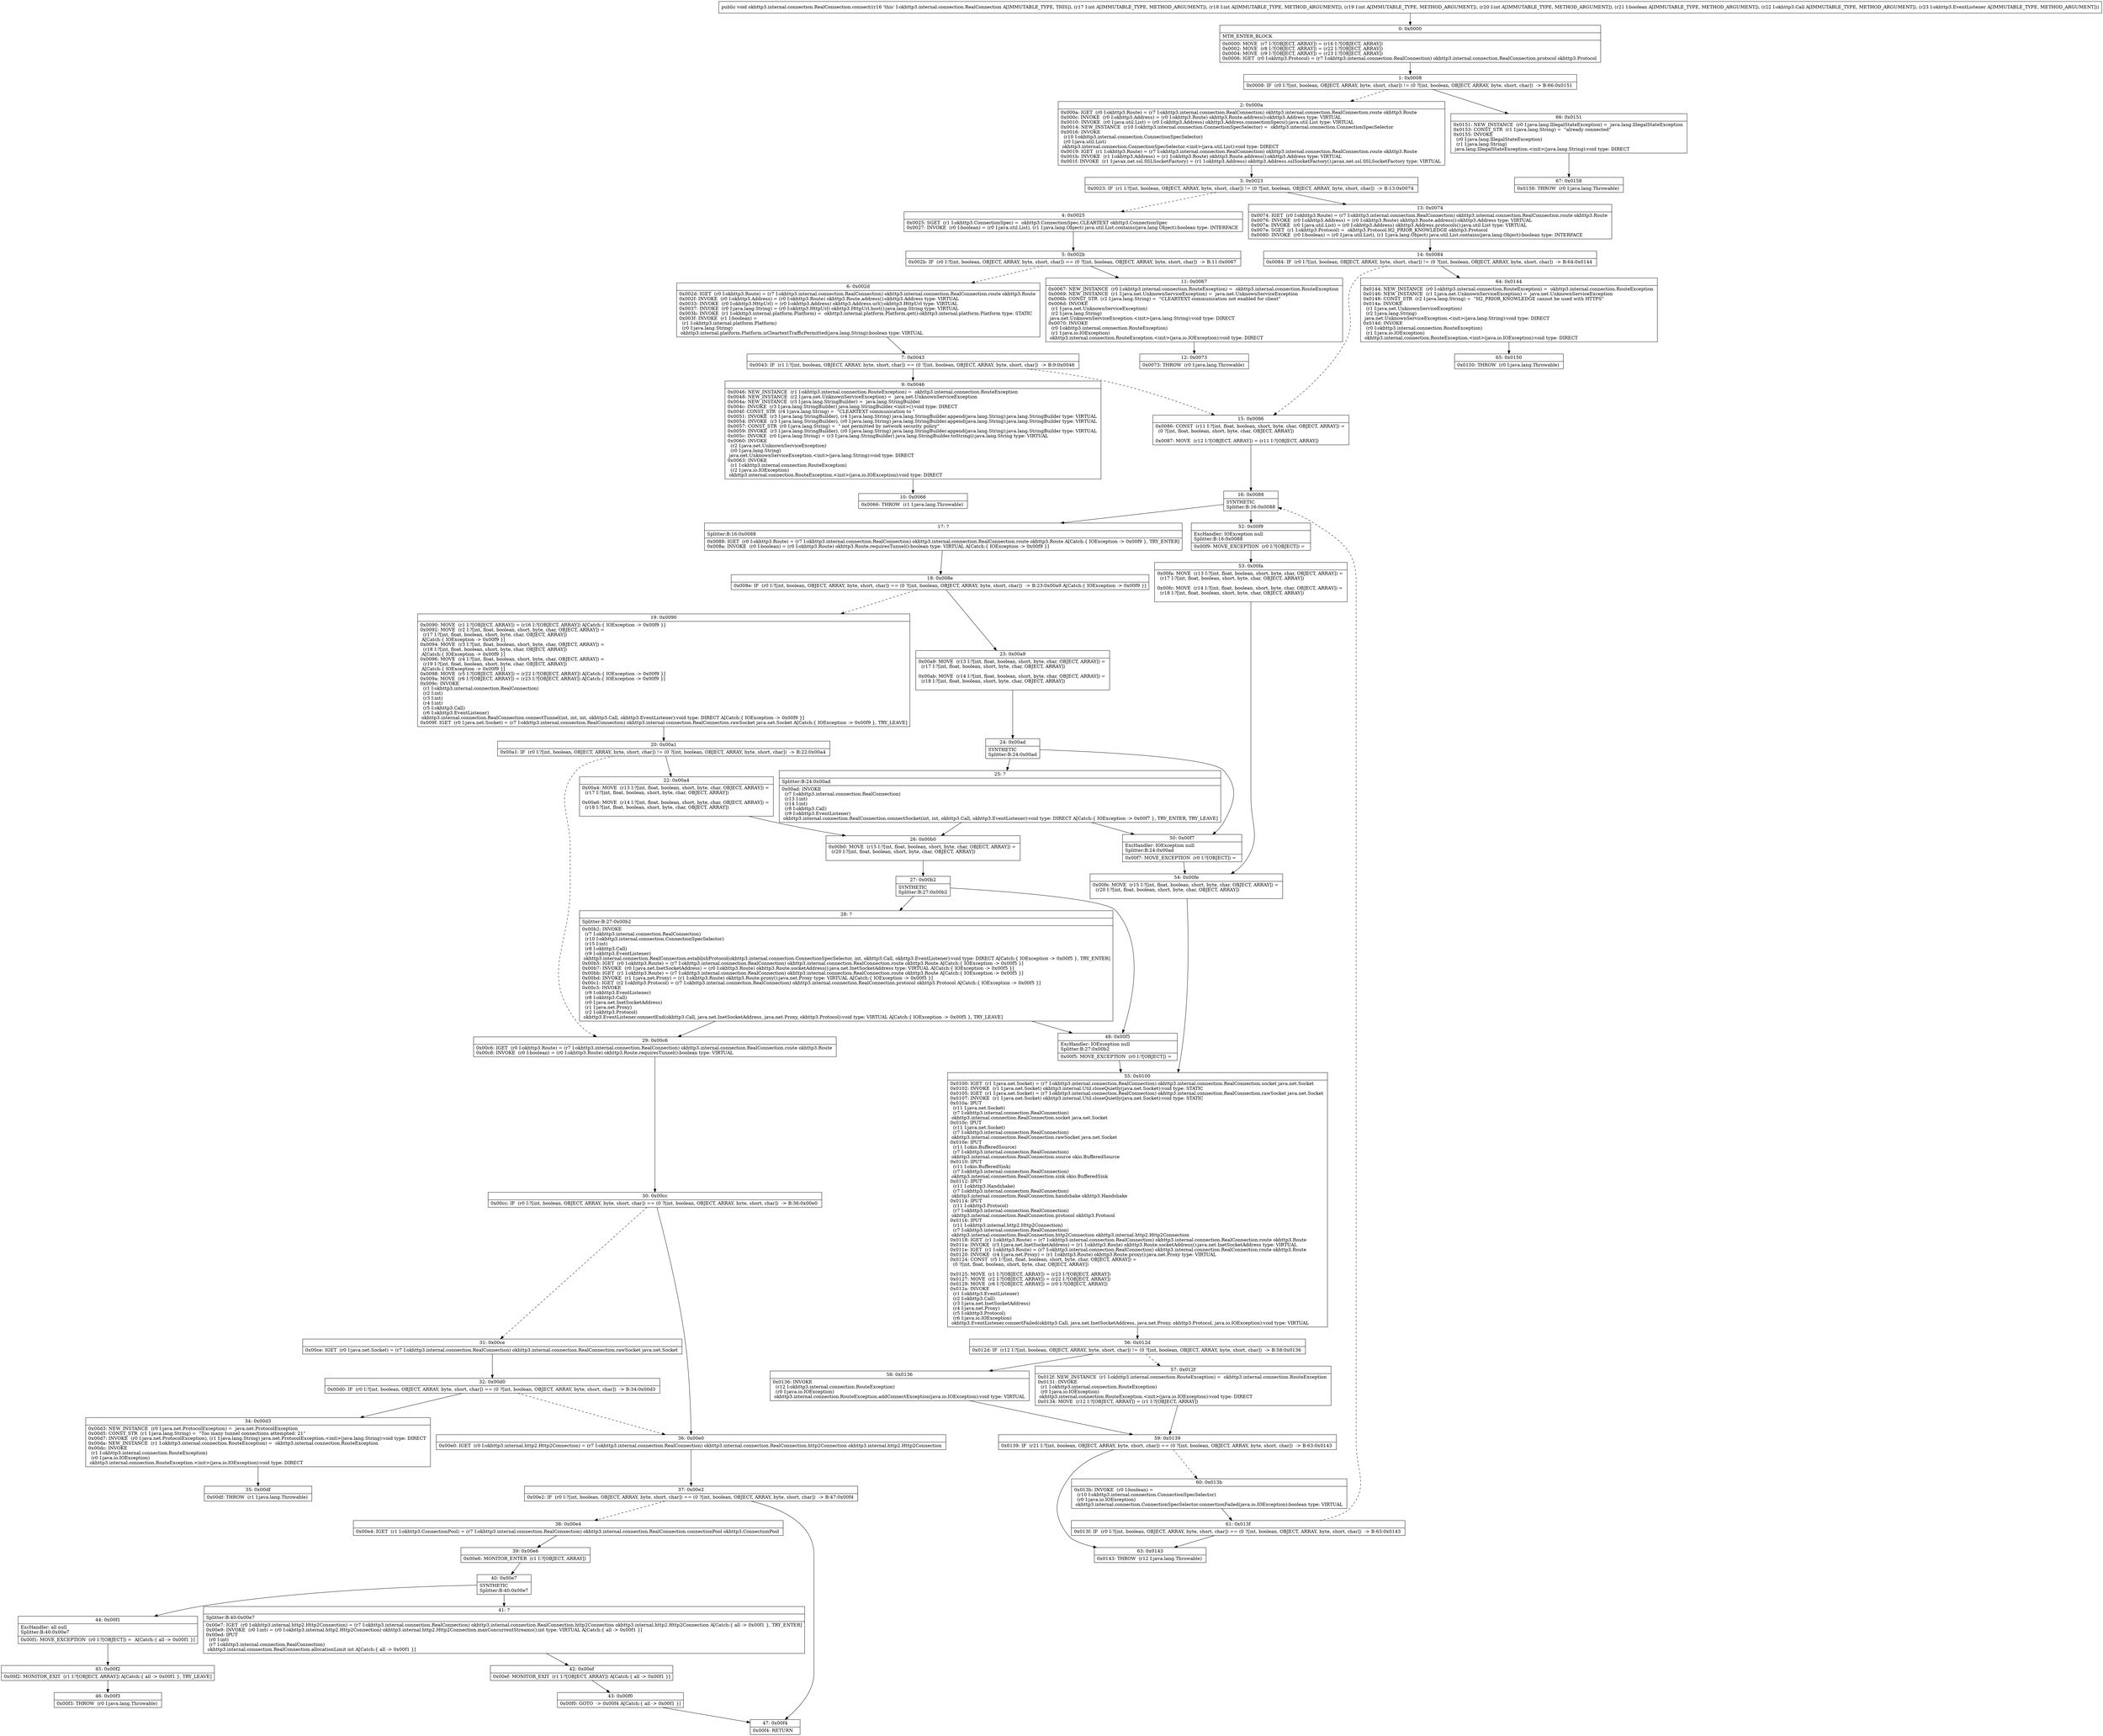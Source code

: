 digraph "CFG forokhttp3.internal.connection.RealConnection.connect(IIIIZLokhttp3\/Call;Lokhttp3\/EventListener;)V" {
Node_0 [shape=record,label="{0\:\ 0x0000|MTH_ENTER_BLOCK\l|0x0000: MOVE  (r7 I:?[OBJECT, ARRAY]) = (r16 I:?[OBJECT, ARRAY]) \l0x0002: MOVE  (r8 I:?[OBJECT, ARRAY]) = (r22 I:?[OBJECT, ARRAY]) \l0x0004: MOVE  (r9 I:?[OBJECT, ARRAY]) = (r23 I:?[OBJECT, ARRAY]) \l0x0006: IGET  (r0 I:okhttp3.Protocol) = (r7 I:okhttp3.internal.connection.RealConnection) okhttp3.internal.connection.RealConnection.protocol okhttp3.Protocol \l}"];
Node_1 [shape=record,label="{1\:\ 0x0008|0x0008: IF  (r0 I:?[int, boolean, OBJECT, ARRAY, byte, short, char]) != (0 ?[int, boolean, OBJECT, ARRAY, byte, short, char])  \-\> B:66:0x0151 \l}"];
Node_2 [shape=record,label="{2\:\ 0x000a|0x000a: IGET  (r0 I:okhttp3.Route) = (r7 I:okhttp3.internal.connection.RealConnection) okhttp3.internal.connection.RealConnection.route okhttp3.Route \l0x000c: INVOKE  (r0 I:okhttp3.Address) = (r0 I:okhttp3.Route) okhttp3.Route.address():okhttp3.Address type: VIRTUAL \l0x0010: INVOKE  (r0 I:java.util.List) = (r0 I:okhttp3.Address) okhttp3.Address.connectionSpecs():java.util.List type: VIRTUAL \l0x0014: NEW_INSTANCE  (r10 I:okhttp3.internal.connection.ConnectionSpecSelector) =  okhttp3.internal.connection.ConnectionSpecSelector \l0x0016: INVOKE  \l  (r10 I:okhttp3.internal.connection.ConnectionSpecSelector)\l  (r0 I:java.util.List)\l okhttp3.internal.connection.ConnectionSpecSelector.\<init\>(java.util.List):void type: DIRECT \l0x0019: IGET  (r1 I:okhttp3.Route) = (r7 I:okhttp3.internal.connection.RealConnection) okhttp3.internal.connection.RealConnection.route okhttp3.Route \l0x001b: INVOKE  (r1 I:okhttp3.Address) = (r1 I:okhttp3.Route) okhttp3.Route.address():okhttp3.Address type: VIRTUAL \l0x001f: INVOKE  (r1 I:javax.net.ssl.SSLSocketFactory) = (r1 I:okhttp3.Address) okhttp3.Address.sslSocketFactory():javax.net.ssl.SSLSocketFactory type: VIRTUAL \l}"];
Node_3 [shape=record,label="{3\:\ 0x0023|0x0023: IF  (r1 I:?[int, boolean, OBJECT, ARRAY, byte, short, char]) != (0 ?[int, boolean, OBJECT, ARRAY, byte, short, char])  \-\> B:13:0x0074 \l}"];
Node_4 [shape=record,label="{4\:\ 0x0025|0x0025: SGET  (r1 I:okhttp3.ConnectionSpec) =  okhttp3.ConnectionSpec.CLEARTEXT okhttp3.ConnectionSpec \l0x0027: INVOKE  (r0 I:boolean) = (r0 I:java.util.List), (r1 I:java.lang.Object) java.util.List.contains(java.lang.Object):boolean type: INTERFACE \l}"];
Node_5 [shape=record,label="{5\:\ 0x002b|0x002b: IF  (r0 I:?[int, boolean, OBJECT, ARRAY, byte, short, char]) == (0 ?[int, boolean, OBJECT, ARRAY, byte, short, char])  \-\> B:11:0x0067 \l}"];
Node_6 [shape=record,label="{6\:\ 0x002d|0x002d: IGET  (r0 I:okhttp3.Route) = (r7 I:okhttp3.internal.connection.RealConnection) okhttp3.internal.connection.RealConnection.route okhttp3.Route \l0x002f: INVOKE  (r0 I:okhttp3.Address) = (r0 I:okhttp3.Route) okhttp3.Route.address():okhttp3.Address type: VIRTUAL \l0x0033: INVOKE  (r0 I:okhttp3.HttpUrl) = (r0 I:okhttp3.Address) okhttp3.Address.url():okhttp3.HttpUrl type: VIRTUAL \l0x0037: INVOKE  (r0 I:java.lang.String) = (r0 I:okhttp3.HttpUrl) okhttp3.HttpUrl.host():java.lang.String type: VIRTUAL \l0x003b: INVOKE  (r1 I:okhttp3.internal.platform.Platform) =  okhttp3.internal.platform.Platform.get():okhttp3.internal.platform.Platform type: STATIC \l0x003f: INVOKE  (r1 I:boolean) = \l  (r1 I:okhttp3.internal.platform.Platform)\l  (r0 I:java.lang.String)\l okhttp3.internal.platform.Platform.isCleartextTrafficPermitted(java.lang.String):boolean type: VIRTUAL \l}"];
Node_7 [shape=record,label="{7\:\ 0x0043|0x0043: IF  (r1 I:?[int, boolean, OBJECT, ARRAY, byte, short, char]) == (0 ?[int, boolean, OBJECT, ARRAY, byte, short, char])  \-\> B:9:0x0046 \l}"];
Node_9 [shape=record,label="{9\:\ 0x0046|0x0046: NEW_INSTANCE  (r1 I:okhttp3.internal.connection.RouteException) =  okhttp3.internal.connection.RouteException \l0x0048: NEW_INSTANCE  (r2 I:java.net.UnknownServiceException) =  java.net.UnknownServiceException \l0x004a: NEW_INSTANCE  (r3 I:java.lang.StringBuilder) =  java.lang.StringBuilder \l0x004c: INVOKE  (r3 I:java.lang.StringBuilder) java.lang.StringBuilder.\<init\>():void type: DIRECT \l0x004f: CONST_STR  (r4 I:java.lang.String) =  \"CLEARTEXT communication to \" \l0x0051: INVOKE  (r3 I:java.lang.StringBuilder), (r4 I:java.lang.String) java.lang.StringBuilder.append(java.lang.String):java.lang.StringBuilder type: VIRTUAL \l0x0054: INVOKE  (r3 I:java.lang.StringBuilder), (r0 I:java.lang.String) java.lang.StringBuilder.append(java.lang.String):java.lang.StringBuilder type: VIRTUAL \l0x0057: CONST_STR  (r0 I:java.lang.String) =  \" not permitted by network security policy\" \l0x0059: INVOKE  (r3 I:java.lang.StringBuilder), (r0 I:java.lang.String) java.lang.StringBuilder.append(java.lang.String):java.lang.StringBuilder type: VIRTUAL \l0x005c: INVOKE  (r0 I:java.lang.String) = (r3 I:java.lang.StringBuilder) java.lang.StringBuilder.toString():java.lang.String type: VIRTUAL \l0x0060: INVOKE  \l  (r2 I:java.net.UnknownServiceException)\l  (r0 I:java.lang.String)\l java.net.UnknownServiceException.\<init\>(java.lang.String):void type: DIRECT \l0x0063: INVOKE  \l  (r1 I:okhttp3.internal.connection.RouteException)\l  (r2 I:java.io.IOException)\l okhttp3.internal.connection.RouteException.\<init\>(java.io.IOException):void type: DIRECT \l}"];
Node_10 [shape=record,label="{10\:\ 0x0066|0x0066: THROW  (r1 I:java.lang.Throwable) \l}"];
Node_11 [shape=record,label="{11\:\ 0x0067|0x0067: NEW_INSTANCE  (r0 I:okhttp3.internal.connection.RouteException) =  okhttp3.internal.connection.RouteException \l0x0069: NEW_INSTANCE  (r1 I:java.net.UnknownServiceException) =  java.net.UnknownServiceException \l0x006b: CONST_STR  (r2 I:java.lang.String) =  \"CLEARTEXT communication not enabled for client\" \l0x006d: INVOKE  \l  (r1 I:java.net.UnknownServiceException)\l  (r2 I:java.lang.String)\l java.net.UnknownServiceException.\<init\>(java.lang.String):void type: DIRECT \l0x0070: INVOKE  \l  (r0 I:okhttp3.internal.connection.RouteException)\l  (r1 I:java.io.IOException)\l okhttp3.internal.connection.RouteException.\<init\>(java.io.IOException):void type: DIRECT \l}"];
Node_12 [shape=record,label="{12\:\ 0x0073|0x0073: THROW  (r0 I:java.lang.Throwable) \l}"];
Node_13 [shape=record,label="{13\:\ 0x0074|0x0074: IGET  (r0 I:okhttp3.Route) = (r7 I:okhttp3.internal.connection.RealConnection) okhttp3.internal.connection.RealConnection.route okhttp3.Route \l0x0076: INVOKE  (r0 I:okhttp3.Address) = (r0 I:okhttp3.Route) okhttp3.Route.address():okhttp3.Address type: VIRTUAL \l0x007a: INVOKE  (r0 I:java.util.List) = (r0 I:okhttp3.Address) okhttp3.Address.protocols():java.util.List type: VIRTUAL \l0x007e: SGET  (r1 I:okhttp3.Protocol) =  okhttp3.Protocol.H2_PRIOR_KNOWLEDGE okhttp3.Protocol \l0x0080: INVOKE  (r0 I:boolean) = (r0 I:java.util.List), (r1 I:java.lang.Object) java.util.List.contains(java.lang.Object):boolean type: INTERFACE \l}"];
Node_14 [shape=record,label="{14\:\ 0x0084|0x0084: IF  (r0 I:?[int, boolean, OBJECT, ARRAY, byte, short, char]) != (0 ?[int, boolean, OBJECT, ARRAY, byte, short, char])  \-\> B:64:0x0144 \l}"];
Node_15 [shape=record,label="{15\:\ 0x0086|0x0086: CONST  (r11 I:?[int, float, boolean, short, byte, char, OBJECT, ARRAY]) = \l  (0 ?[int, float, boolean, short, byte, char, OBJECT, ARRAY])\l \l0x0087: MOVE  (r12 I:?[OBJECT, ARRAY]) = (r11 I:?[OBJECT, ARRAY]) \l}"];
Node_16 [shape=record,label="{16\:\ 0x0088|SYNTHETIC\lSplitter:B:16:0x0088\l}"];
Node_17 [shape=record,label="{17\:\ ?|Splitter:B:16:0x0088\l|0x0088: IGET  (r0 I:okhttp3.Route) = (r7 I:okhttp3.internal.connection.RealConnection) okhttp3.internal.connection.RealConnection.route okhttp3.Route A[Catch:\{ IOException \-\> 0x00f9 \}, TRY_ENTER]\l0x008a: INVOKE  (r0 I:boolean) = (r0 I:okhttp3.Route) okhttp3.Route.requiresTunnel():boolean type: VIRTUAL A[Catch:\{ IOException \-\> 0x00f9 \}]\l}"];
Node_18 [shape=record,label="{18\:\ 0x008e|0x008e: IF  (r0 I:?[int, boolean, OBJECT, ARRAY, byte, short, char]) == (0 ?[int, boolean, OBJECT, ARRAY, byte, short, char])  \-\> B:23:0x00a9 A[Catch:\{ IOException \-\> 0x00f9 \}]\l}"];
Node_19 [shape=record,label="{19\:\ 0x0090|0x0090: MOVE  (r1 I:?[OBJECT, ARRAY]) = (r16 I:?[OBJECT, ARRAY]) A[Catch:\{ IOException \-\> 0x00f9 \}]\l0x0092: MOVE  (r2 I:?[int, float, boolean, short, byte, char, OBJECT, ARRAY]) = \l  (r17 I:?[int, float, boolean, short, byte, char, OBJECT, ARRAY])\l A[Catch:\{ IOException \-\> 0x00f9 \}]\l0x0094: MOVE  (r3 I:?[int, float, boolean, short, byte, char, OBJECT, ARRAY]) = \l  (r18 I:?[int, float, boolean, short, byte, char, OBJECT, ARRAY])\l A[Catch:\{ IOException \-\> 0x00f9 \}]\l0x0096: MOVE  (r4 I:?[int, float, boolean, short, byte, char, OBJECT, ARRAY]) = \l  (r19 I:?[int, float, boolean, short, byte, char, OBJECT, ARRAY])\l A[Catch:\{ IOException \-\> 0x00f9 \}]\l0x0098: MOVE  (r5 I:?[OBJECT, ARRAY]) = (r22 I:?[OBJECT, ARRAY]) A[Catch:\{ IOException \-\> 0x00f9 \}]\l0x009a: MOVE  (r6 I:?[OBJECT, ARRAY]) = (r23 I:?[OBJECT, ARRAY]) A[Catch:\{ IOException \-\> 0x00f9 \}]\l0x009c: INVOKE  \l  (r1 I:okhttp3.internal.connection.RealConnection)\l  (r2 I:int)\l  (r3 I:int)\l  (r4 I:int)\l  (r5 I:okhttp3.Call)\l  (r6 I:okhttp3.EventListener)\l okhttp3.internal.connection.RealConnection.connectTunnel(int, int, int, okhttp3.Call, okhttp3.EventListener):void type: DIRECT A[Catch:\{ IOException \-\> 0x00f9 \}]\l0x009f: IGET  (r0 I:java.net.Socket) = (r7 I:okhttp3.internal.connection.RealConnection) okhttp3.internal.connection.RealConnection.rawSocket java.net.Socket A[Catch:\{ IOException \-\> 0x00f9 \}, TRY_LEAVE]\l}"];
Node_20 [shape=record,label="{20\:\ 0x00a1|0x00a1: IF  (r0 I:?[int, boolean, OBJECT, ARRAY, byte, short, char]) != (0 ?[int, boolean, OBJECT, ARRAY, byte, short, char])  \-\> B:22:0x00a4 \l}"];
Node_22 [shape=record,label="{22\:\ 0x00a4|0x00a4: MOVE  (r13 I:?[int, float, boolean, short, byte, char, OBJECT, ARRAY]) = \l  (r17 I:?[int, float, boolean, short, byte, char, OBJECT, ARRAY])\l \l0x00a6: MOVE  (r14 I:?[int, float, boolean, short, byte, char, OBJECT, ARRAY]) = \l  (r18 I:?[int, float, boolean, short, byte, char, OBJECT, ARRAY])\l \l}"];
Node_23 [shape=record,label="{23\:\ 0x00a9|0x00a9: MOVE  (r13 I:?[int, float, boolean, short, byte, char, OBJECT, ARRAY]) = \l  (r17 I:?[int, float, boolean, short, byte, char, OBJECT, ARRAY])\l \l0x00ab: MOVE  (r14 I:?[int, float, boolean, short, byte, char, OBJECT, ARRAY]) = \l  (r18 I:?[int, float, boolean, short, byte, char, OBJECT, ARRAY])\l \l}"];
Node_24 [shape=record,label="{24\:\ 0x00ad|SYNTHETIC\lSplitter:B:24:0x00ad\l}"];
Node_25 [shape=record,label="{25\:\ ?|Splitter:B:24:0x00ad\l|0x00ad: INVOKE  \l  (r7 I:okhttp3.internal.connection.RealConnection)\l  (r13 I:int)\l  (r14 I:int)\l  (r8 I:okhttp3.Call)\l  (r9 I:okhttp3.EventListener)\l okhttp3.internal.connection.RealConnection.connectSocket(int, int, okhttp3.Call, okhttp3.EventListener):void type: DIRECT A[Catch:\{ IOException \-\> 0x00f7 \}, TRY_ENTER, TRY_LEAVE]\l}"];
Node_26 [shape=record,label="{26\:\ 0x00b0|0x00b0: MOVE  (r15 I:?[int, float, boolean, short, byte, char, OBJECT, ARRAY]) = \l  (r20 I:?[int, float, boolean, short, byte, char, OBJECT, ARRAY])\l \l}"];
Node_27 [shape=record,label="{27\:\ 0x00b2|SYNTHETIC\lSplitter:B:27:0x00b2\l}"];
Node_28 [shape=record,label="{28\:\ ?|Splitter:B:27:0x00b2\l|0x00b2: INVOKE  \l  (r7 I:okhttp3.internal.connection.RealConnection)\l  (r10 I:okhttp3.internal.connection.ConnectionSpecSelector)\l  (r15 I:int)\l  (r8 I:okhttp3.Call)\l  (r9 I:okhttp3.EventListener)\l okhttp3.internal.connection.RealConnection.establishProtocol(okhttp3.internal.connection.ConnectionSpecSelector, int, okhttp3.Call, okhttp3.EventListener):void type: DIRECT A[Catch:\{ IOException \-\> 0x00f5 \}, TRY_ENTER]\l0x00b5: IGET  (r0 I:okhttp3.Route) = (r7 I:okhttp3.internal.connection.RealConnection) okhttp3.internal.connection.RealConnection.route okhttp3.Route A[Catch:\{ IOException \-\> 0x00f5 \}]\l0x00b7: INVOKE  (r0 I:java.net.InetSocketAddress) = (r0 I:okhttp3.Route) okhttp3.Route.socketAddress():java.net.InetSocketAddress type: VIRTUAL A[Catch:\{ IOException \-\> 0x00f5 \}]\l0x00bb: IGET  (r1 I:okhttp3.Route) = (r7 I:okhttp3.internal.connection.RealConnection) okhttp3.internal.connection.RealConnection.route okhttp3.Route A[Catch:\{ IOException \-\> 0x00f5 \}]\l0x00bd: INVOKE  (r1 I:java.net.Proxy) = (r1 I:okhttp3.Route) okhttp3.Route.proxy():java.net.Proxy type: VIRTUAL A[Catch:\{ IOException \-\> 0x00f5 \}]\l0x00c1: IGET  (r2 I:okhttp3.Protocol) = (r7 I:okhttp3.internal.connection.RealConnection) okhttp3.internal.connection.RealConnection.protocol okhttp3.Protocol A[Catch:\{ IOException \-\> 0x00f5 \}]\l0x00c3: INVOKE  \l  (r9 I:okhttp3.EventListener)\l  (r8 I:okhttp3.Call)\l  (r0 I:java.net.InetSocketAddress)\l  (r1 I:java.net.Proxy)\l  (r2 I:okhttp3.Protocol)\l okhttp3.EventListener.connectEnd(okhttp3.Call, java.net.InetSocketAddress, java.net.Proxy, okhttp3.Protocol):void type: VIRTUAL A[Catch:\{ IOException \-\> 0x00f5 \}, TRY_LEAVE]\l}"];
Node_29 [shape=record,label="{29\:\ 0x00c6|0x00c6: IGET  (r0 I:okhttp3.Route) = (r7 I:okhttp3.internal.connection.RealConnection) okhttp3.internal.connection.RealConnection.route okhttp3.Route \l0x00c8: INVOKE  (r0 I:boolean) = (r0 I:okhttp3.Route) okhttp3.Route.requiresTunnel():boolean type: VIRTUAL \l}"];
Node_30 [shape=record,label="{30\:\ 0x00cc|0x00cc: IF  (r0 I:?[int, boolean, OBJECT, ARRAY, byte, short, char]) == (0 ?[int, boolean, OBJECT, ARRAY, byte, short, char])  \-\> B:36:0x00e0 \l}"];
Node_31 [shape=record,label="{31\:\ 0x00ce|0x00ce: IGET  (r0 I:java.net.Socket) = (r7 I:okhttp3.internal.connection.RealConnection) okhttp3.internal.connection.RealConnection.rawSocket java.net.Socket \l}"];
Node_32 [shape=record,label="{32\:\ 0x00d0|0x00d0: IF  (r0 I:?[int, boolean, OBJECT, ARRAY, byte, short, char]) == (0 ?[int, boolean, OBJECT, ARRAY, byte, short, char])  \-\> B:34:0x00d3 \l}"];
Node_34 [shape=record,label="{34\:\ 0x00d3|0x00d3: NEW_INSTANCE  (r0 I:java.net.ProtocolException) =  java.net.ProtocolException \l0x00d5: CONST_STR  (r1 I:java.lang.String) =  \"Too many tunnel connections attempted: 21\" \l0x00d7: INVOKE  (r0 I:java.net.ProtocolException), (r1 I:java.lang.String) java.net.ProtocolException.\<init\>(java.lang.String):void type: DIRECT \l0x00da: NEW_INSTANCE  (r1 I:okhttp3.internal.connection.RouteException) =  okhttp3.internal.connection.RouteException \l0x00dc: INVOKE  \l  (r1 I:okhttp3.internal.connection.RouteException)\l  (r0 I:java.io.IOException)\l okhttp3.internal.connection.RouteException.\<init\>(java.io.IOException):void type: DIRECT \l}"];
Node_35 [shape=record,label="{35\:\ 0x00df|0x00df: THROW  (r1 I:java.lang.Throwable) \l}"];
Node_36 [shape=record,label="{36\:\ 0x00e0|0x00e0: IGET  (r0 I:okhttp3.internal.http2.Http2Connection) = (r7 I:okhttp3.internal.connection.RealConnection) okhttp3.internal.connection.RealConnection.http2Connection okhttp3.internal.http2.Http2Connection \l}"];
Node_37 [shape=record,label="{37\:\ 0x00e2|0x00e2: IF  (r0 I:?[int, boolean, OBJECT, ARRAY, byte, short, char]) == (0 ?[int, boolean, OBJECT, ARRAY, byte, short, char])  \-\> B:47:0x00f4 \l}"];
Node_38 [shape=record,label="{38\:\ 0x00e4|0x00e4: IGET  (r1 I:okhttp3.ConnectionPool) = (r7 I:okhttp3.internal.connection.RealConnection) okhttp3.internal.connection.RealConnection.connectionPool okhttp3.ConnectionPool \l}"];
Node_39 [shape=record,label="{39\:\ 0x00e6|0x00e6: MONITOR_ENTER  (r1 I:?[OBJECT, ARRAY]) \l}"];
Node_40 [shape=record,label="{40\:\ 0x00e7|SYNTHETIC\lSplitter:B:40:0x00e7\l}"];
Node_41 [shape=record,label="{41\:\ ?|Splitter:B:40:0x00e7\l|0x00e7: IGET  (r0 I:okhttp3.internal.http2.Http2Connection) = (r7 I:okhttp3.internal.connection.RealConnection) okhttp3.internal.connection.RealConnection.http2Connection okhttp3.internal.http2.Http2Connection A[Catch:\{ all \-\> 0x00f1 \}, TRY_ENTER]\l0x00e9: INVOKE  (r0 I:int) = (r0 I:okhttp3.internal.http2.Http2Connection) okhttp3.internal.http2.Http2Connection.maxConcurrentStreams():int type: VIRTUAL A[Catch:\{ all \-\> 0x00f1 \}]\l0x00ed: IPUT  \l  (r0 I:int)\l  (r7 I:okhttp3.internal.connection.RealConnection)\l okhttp3.internal.connection.RealConnection.allocationLimit int A[Catch:\{ all \-\> 0x00f1 \}]\l}"];
Node_42 [shape=record,label="{42\:\ 0x00ef|0x00ef: MONITOR_EXIT  (r1 I:?[OBJECT, ARRAY]) A[Catch:\{ all \-\> 0x00f1 \}]\l}"];
Node_43 [shape=record,label="{43\:\ 0x00f0|0x00f0: GOTO  \-\> 0x00f4 A[Catch:\{ all \-\> 0x00f1 \}]\l}"];
Node_44 [shape=record,label="{44\:\ 0x00f1|ExcHandler: all null\lSplitter:B:40:0x00e7\l|0x00f1: MOVE_EXCEPTION  (r0 I:?[OBJECT]) =  A[Catch:\{ all \-\> 0x00f1 \}]\l}"];
Node_45 [shape=record,label="{45\:\ 0x00f2|0x00f2: MONITOR_EXIT  (r1 I:?[OBJECT, ARRAY]) A[Catch:\{ all \-\> 0x00f1 \}, TRY_LEAVE]\l}"];
Node_46 [shape=record,label="{46\:\ 0x00f3|0x00f3: THROW  (r0 I:java.lang.Throwable) \l}"];
Node_47 [shape=record,label="{47\:\ 0x00f4|0x00f4: RETURN   \l}"];
Node_48 [shape=record,label="{48\:\ 0x00f5|ExcHandler: IOException null\lSplitter:B:27:0x00b2\l|0x00f5: MOVE_EXCEPTION  (r0 I:?[OBJECT]) =  \l}"];
Node_50 [shape=record,label="{50\:\ 0x00f7|ExcHandler: IOException null\lSplitter:B:24:0x00ad\l|0x00f7: MOVE_EXCEPTION  (r0 I:?[OBJECT]) =  \l}"];
Node_52 [shape=record,label="{52\:\ 0x00f9|ExcHandler: IOException null\lSplitter:B:16:0x0088\l|0x00f9: MOVE_EXCEPTION  (r0 I:?[OBJECT]) =  \l}"];
Node_53 [shape=record,label="{53\:\ 0x00fa|0x00fa: MOVE  (r13 I:?[int, float, boolean, short, byte, char, OBJECT, ARRAY]) = \l  (r17 I:?[int, float, boolean, short, byte, char, OBJECT, ARRAY])\l \l0x00fc: MOVE  (r14 I:?[int, float, boolean, short, byte, char, OBJECT, ARRAY]) = \l  (r18 I:?[int, float, boolean, short, byte, char, OBJECT, ARRAY])\l \l}"];
Node_54 [shape=record,label="{54\:\ 0x00fe|0x00fe: MOVE  (r15 I:?[int, float, boolean, short, byte, char, OBJECT, ARRAY]) = \l  (r20 I:?[int, float, boolean, short, byte, char, OBJECT, ARRAY])\l \l}"];
Node_55 [shape=record,label="{55\:\ 0x0100|0x0100: IGET  (r1 I:java.net.Socket) = (r7 I:okhttp3.internal.connection.RealConnection) okhttp3.internal.connection.RealConnection.socket java.net.Socket \l0x0102: INVOKE  (r1 I:java.net.Socket) okhttp3.internal.Util.closeQuietly(java.net.Socket):void type: STATIC \l0x0105: IGET  (r1 I:java.net.Socket) = (r7 I:okhttp3.internal.connection.RealConnection) okhttp3.internal.connection.RealConnection.rawSocket java.net.Socket \l0x0107: INVOKE  (r1 I:java.net.Socket) okhttp3.internal.Util.closeQuietly(java.net.Socket):void type: STATIC \l0x010a: IPUT  \l  (r11 I:java.net.Socket)\l  (r7 I:okhttp3.internal.connection.RealConnection)\l okhttp3.internal.connection.RealConnection.socket java.net.Socket \l0x010c: IPUT  \l  (r11 I:java.net.Socket)\l  (r7 I:okhttp3.internal.connection.RealConnection)\l okhttp3.internal.connection.RealConnection.rawSocket java.net.Socket \l0x010e: IPUT  \l  (r11 I:okio.BufferedSource)\l  (r7 I:okhttp3.internal.connection.RealConnection)\l okhttp3.internal.connection.RealConnection.source okio.BufferedSource \l0x0110: IPUT  \l  (r11 I:okio.BufferedSink)\l  (r7 I:okhttp3.internal.connection.RealConnection)\l okhttp3.internal.connection.RealConnection.sink okio.BufferedSink \l0x0112: IPUT  \l  (r11 I:okhttp3.Handshake)\l  (r7 I:okhttp3.internal.connection.RealConnection)\l okhttp3.internal.connection.RealConnection.handshake okhttp3.Handshake \l0x0114: IPUT  \l  (r11 I:okhttp3.Protocol)\l  (r7 I:okhttp3.internal.connection.RealConnection)\l okhttp3.internal.connection.RealConnection.protocol okhttp3.Protocol \l0x0116: IPUT  \l  (r11 I:okhttp3.internal.http2.Http2Connection)\l  (r7 I:okhttp3.internal.connection.RealConnection)\l okhttp3.internal.connection.RealConnection.http2Connection okhttp3.internal.http2.Http2Connection \l0x0118: IGET  (r1 I:okhttp3.Route) = (r7 I:okhttp3.internal.connection.RealConnection) okhttp3.internal.connection.RealConnection.route okhttp3.Route \l0x011a: INVOKE  (r3 I:java.net.InetSocketAddress) = (r1 I:okhttp3.Route) okhttp3.Route.socketAddress():java.net.InetSocketAddress type: VIRTUAL \l0x011e: IGET  (r1 I:okhttp3.Route) = (r7 I:okhttp3.internal.connection.RealConnection) okhttp3.internal.connection.RealConnection.route okhttp3.Route \l0x0120: INVOKE  (r4 I:java.net.Proxy) = (r1 I:okhttp3.Route) okhttp3.Route.proxy():java.net.Proxy type: VIRTUAL \l0x0124: CONST  (r5 I:?[int, float, boolean, short, byte, char, OBJECT, ARRAY]) = \l  (0 ?[int, float, boolean, short, byte, char, OBJECT, ARRAY])\l \l0x0125: MOVE  (r1 I:?[OBJECT, ARRAY]) = (r23 I:?[OBJECT, ARRAY]) \l0x0127: MOVE  (r2 I:?[OBJECT, ARRAY]) = (r22 I:?[OBJECT, ARRAY]) \l0x0129: MOVE  (r6 I:?[OBJECT, ARRAY]) = (r0 I:?[OBJECT, ARRAY]) \l0x012a: INVOKE  \l  (r1 I:okhttp3.EventListener)\l  (r2 I:okhttp3.Call)\l  (r3 I:java.net.InetSocketAddress)\l  (r4 I:java.net.Proxy)\l  (r5 I:okhttp3.Protocol)\l  (r6 I:java.io.IOException)\l okhttp3.EventListener.connectFailed(okhttp3.Call, java.net.InetSocketAddress, java.net.Proxy, okhttp3.Protocol, java.io.IOException):void type: VIRTUAL \l}"];
Node_56 [shape=record,label="{56\:\ 0x012d|0x012d: IF  (r12 I:?[int, boolean, OBJECT, ARRAY, byte, short, char]) != (0 ?[int, boolean, OBJECT, ARRAY, byte, short, char])  \-\> B:58:0x0136 \l}"];
Node_57 [shape=record,label="{57\:\ 0x012f|0x012f: NEW_INSTANCE  (r1 I:okhttp3.internal.connection.RouteException) =  okhttp3.internal.connection.RouteException \l0x0131: INVOKE  \l  (r1 I:okhttp3.internal.connection.RouteException)\l  (r0 I:java.io.IOException)\l okhttp3.internal.connection.RouteException.\<init\>(java.io.IOException):void type: DIRECT \l0x0134: MOVE  (r12 I:?[OBJECT, ARRAY]) = (r1 I:?[OBJECT, ARRAY]) \l}"];
Node_58 [shape=record,label="{58\:\ 0x0136|0x0136: INVOKE  \l  (r12 I:okhttp3.internal.connection.RouteException)\l  (r0 I:java.io.IOException)\l okhttp3.internal.connection.RouteException.addConnectException(java.io.IOException):void type: VIRTUAL \l}"];
Node_59 [shape=record,label="{59\:\ 0x0139|0x0139: IF  (r21 I:?[int, boolean, OBJECT, ARRAY, byte, short, char]) == (0 ?[int, boolean, OBJECT, ARRAY, byte, short, char])  \-\> B:63:0x0143 \l}"];
Node_60 [shape=record,label="{60\:\ 0x013b|0x013b: INVOKE  (r0 I:boolean) = \l  (r10 I:okhttp3.internal.connection.ConnectionSpecSelector)\l  (r0 I:java.io.IOException)\l okhttp3.internal.connection.ConnectionSpecSelector.connectionFailed(java.io.IOException):boolean type: VIRTUAL \l}"];
Node_61 [shape=record,label="{61\:\ 0x013f|0x013f: IF  (r0 I:?[int, boolean, OBJECT, ARRAY, byte, short, char]) == (0 ?[int, boolean, OBJECT, ARRAY, byte, short, char])  \-\> B:63:0x0143 \l}"];
Node_63 [shape=record,label="{63\:\ 0x0143|0x0143: THROW  (r12 I:java.lang.Throwable) \l}"];
Node_64 [shape=record,label="{64\:\ 0x0144|0x0144: NEW_INSTANCE  (r0 I:okhttp3.internal.connection.RouteException) =  okhttp3.internal.connection.RouteException \l0x0146: NEW_INSTANCE  (r1 I:java.net.UnknownServiceException) =  java.net.UnknownServiceException \l0x0148: CONST_STR  (r2 I:java.lang.String) =  \"H2_PRIOR_KNOWLEDGE cannot be used with HTTPS\" \l0x014a: INVOKE  \l  (r1 I:java.net.UnknownServiceException)\l  (r2 I:java.lang.String)\l java.net.UnknownServiceException.\<init\>(java.lang.String):void type: DIRECT \l0x014d: INVOKE  \l  (r0 I:okhttp3.internal.connection.RouteException)\l  (r1 I:java.io.IOException)\l okhttp3.internal.connection.RouteException.\<init\>(java.io.IOException):void type: DIRECT \l}"];
Node_65 [shape=record,label="{65\:\ 0x0150|0x0150: THROW  (r0 I:java.lang.Throwable) \l}"];
Node_66 [shape=record,label="{66\:\ 0x0151|0x0151: NEW_INSTANCE  (r0 I:java.lang.IllegalStateException) =  java.lang.IllegalStateException \l0x0153: CONST_STR  (r1 I:java.lang.String) =  \"already connected\" \l0x0155: INVOKE  \l  (r0 I:java.lang.IllegalStateException)\l  (r1 I:java.lang.String)\l java.lang.IllegalStateException.\<init\>(java.lang.String):void type: DIRECT \l}"];
Node_67 [shape=record,label="{67\:\ 0x0158|0x0158: THROW  (r0 I:java.lang.Throwable) \l}"];
MethodNode[shape=record,label="{public void okhttp3.internal.connection.RealConnection.connect((r16 'this' I:okhttp3.internal.connection.RealConnection A[IMMUTABLE_TYPE, THIS]), (r17 I:int A[IMMUTABLE_TYPE, METHOD_ARGUMENT]), (r18 I:int A[IMMUTABLE_TYPE, METHOD_ARGUMENT]), (r19 I:int A[IMMUTABLE_TYPE, METHOD_ARGUMENT]), (r20 I:int A[IMMUTABLE_TYPE, METHOD_ARGUMENT]), (r21 I:boolean A[IMMUTABLE_TYPE, METHOD_ARGUMENT]), (r22 I:okhttp3.Call A[IMMUTABLE_TYPE, METHOD_ARGUMENT]), (r23 I:okhttp3.EventListener A[IMMUTABLE_TYPE, METHOD_ARGUMENT])) }"];
MethodNode -> Node_0;
Node_0 -> Node_1;
Node_1 -> Node_2[style=dashed];
Node_1 -> Node_66;
Node_2 -> Node_3;
Node_3 -> Node_4[style=dashed];
Node_3 -> Node_13;
Node_4 -> Node_5;
Node_5 -> Node_6[style=dashed];
Node_5 -> Node_11;
Node_6 -> Node_7;
Node_7 -> Node_9;
Node_7 -> Node_15[style=dashed];
Node_9 -> Node_10;
Node_11 -> Node_12;
Node_13 -> Node_14;
Node_14 -> Node_15[style=dashed];
Node_14 -> Node_64;
Node_15 -> Node_16;
Node_16 -> Node_17;
Node_16 -> Node_52;
Node_17 -> Node_18;
Node_18 -> Node_19[style=dashed];
Node_18 -> Node_23;
Node_19 -> Node_20;
Node_20 -> Node_22;
Node_20 -> Node_29[style=dashed];
Node_22 -> Node_26;
Node_23 -> Node_24;
Node_24 -> Node_25;
Node_24 -> Node_50;
Node_25 -> Node_26;
Node_25 -> Node_50;
Node_26 -> Node_27;
Node_27 -> Node_28;
Node_27 -> Node_48;
Node_28 -> Node_29;
Node_28 -> Node_48;
Node_29 -> Node_30;
Node_30 -> Node_31[style=dashed];
Node_30 -> Node_36;
Node_31 -> Node_32;
Node_32 -> Node_34;
Node_32 -> Node_36[style=dashed];
Node_34 -> Node_35;
Node_36 -> Node_37;
Node_37 -> Node_38[style=dashed];
Node_37 -> Node_47;
Node_38 -> Node_39;
Node_39 -> Node_40;
Node_40 -> Node_41;
Node_40 -> Node_44;
Node_41 -> Node_42;
Node_42 -> Node_43;
Node_43 -> Node_47;
Node_44 -> Node_45;
Node_45 -> Node_46;
Node_48 -> Node_55;
Node_50 -> Node_54;
Node_52 -> Node_53;
Node_53 -> Node_54;
Node_54 -> Node_55;
Node_55 -> Node_56;
Node_56 -> Node_57[style=dashed];
Node_56 -> Node_58;
Node_57 -> Node_59;
Node_58 -> Node_59;
Node_59 -> Node_60[style=dashed];
Node_59 -> Node_63;
Node_60 -> Node_61;
Node_61 -> Node_63;
Node_61 -> Node_16[style=dashed];
Node_64 -> Node_65;
Node_66 -> Node_67;
}


